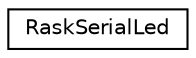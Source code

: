 digraph "Graphical Class Hierarchy"
{
 // LATEX_PDF_SIZE
  edge [fontname="Helvetica",fontsize="10",labelfontname="Helvetica",labelfontsize="10"];
  node [fontname="Helvetica",fontsize="10",shape=record];
  rankdir="LR";
  Node0 [label="RaskSerialLed",height=0.2,width=0.4,color="black", fillcolor="white", style="filled",URL="$dd/d7e/class_rask_serial_led.html",tooltip="Serial Led - class to send on and off signal to serial pin."];
}
